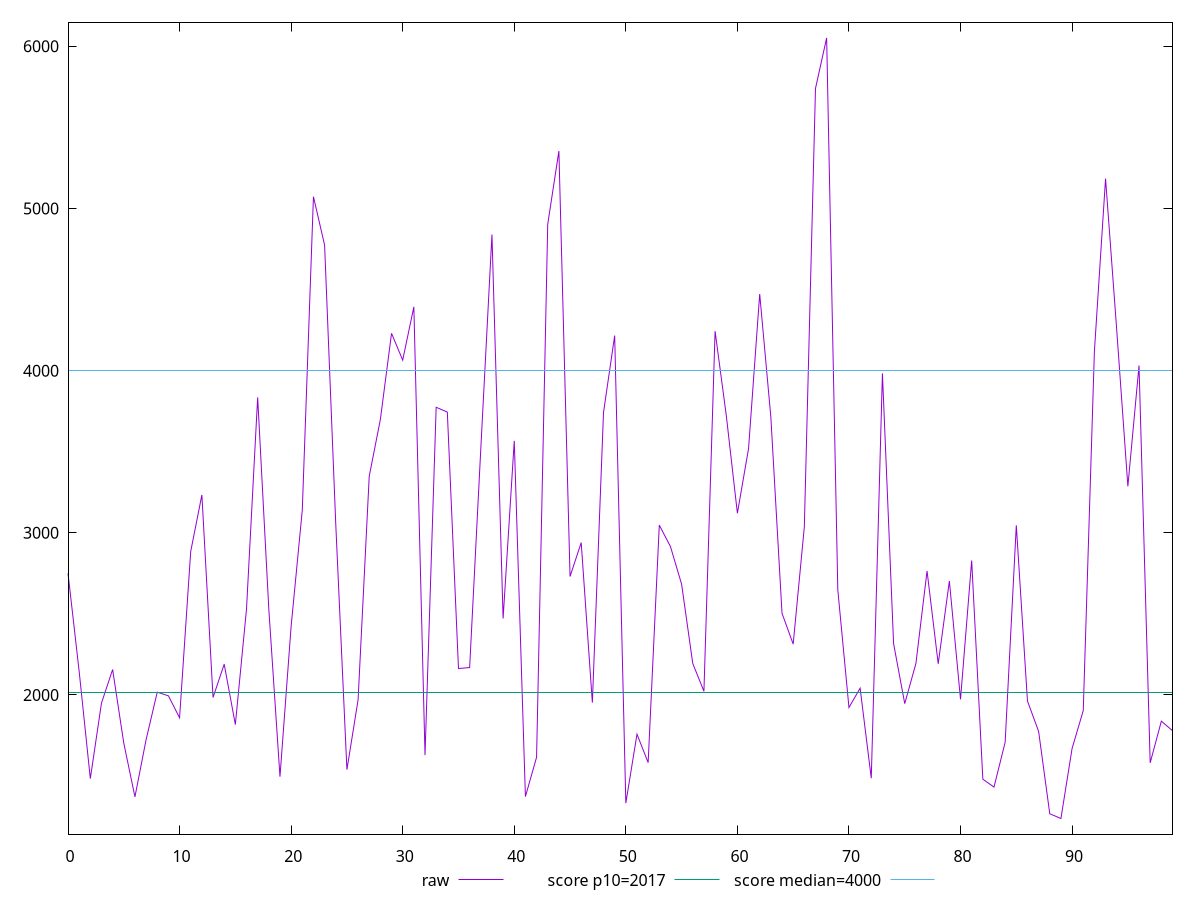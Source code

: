 reset

$raw <<EOF
0 2750.4279999999985
1 2145.7240000000006
2 1484.3720000000003
3 1949.9119999999991
4 2157.16
5 1702.9320000000002
6 1371.8360000000007
7 1724.656
8 2017.5159999999996
9 1994.9799999999996
10 1859.3759999999993
11 2885.807999999998
12 3233.836
13 1984.8600000000017
14 2190.1119999999996
15 1817.672
16 2529.808
17 3835.1919999999986
18 2529.339999999999
19 1496.192000000001
20 2423.907999999999
21 3139.5919999999996
22 5073.155999999998
23 4774.183999999998
24 3053.923999999999
25 1539.548000000001
26 1969.5399999999993
27 3348.823999999998
28 3699.691999999998
29 4230.299999999998
30 4064.995999999998
31 4393.544000000002
32 1629.3480000000009
33 3774.352
34 3744.531999999997
35 2163.1960000000017
36 2169.368000000001
37 3517.4959999999987
38 4839.323999999995
39 2472.1719999999978
40 3567.4599999999987
41 1373.6880000000012
42 1616.2200000000007
43 4903.435999999998
44 5354.399999999997
45 2730.7759999999994
46 2939.603999999999
47 1952.8520000000003
48 3742.363999999999
49 4216.459999999997
50 1333.1160000000004
51 1758.5600000000004
52 1583.2520000000006
53 3047.4440000000004
54 2915.448
55 2683.259999999999
56 2194.384000000001
57 2022.7679999999993
58 4243.599999999999
59 3726.307999999998
60 3120.827999999999
61 3519.5639999999985
62 4472.623999999998
63 3712.8799999999997
64 2503.9400000000005
65 2313.9719999999993
66 3036.2359999999994
67 5740.195999999996
68 6052.14
69 2648.184000000001
70 1922.7840000000008
71 2042.1440000000011
72 1486.800000000001
73 3983.039999999997
74 2317.2559999999994
75 1946.676000000002
76 2194.004000000001
77 2764.887999999997
78 2192.563999999999
79 2702.7599999999993
80 1973.0960000000011
81 2829.487999999999
82 1480.7480000000007
83 1432.0920000000006
84 1708.4280000000012
85 3046.279999999998
86 1962.8720000000008
87 1775.7719999999981
88 1267.4720000000004
89 1238.2920000000001
90 1670.5600000000013
91 1903.788000000001
92 4118.959999999996
93 5184.199999999997
94 4251.811999999999
95 3286.951999999999
96 4031.7279999999973
97 1581.6840000000004
98 1838.5640000000005
99 1780.0520000000006
EOF

set key outside below
set xrange [0:99]
set yrange [1142.0150400000002:6148.4169600000005]
set trange [1142.0150400000002:6148.4169600000005]
set terminal svg size 640, 500 enhanced background rgb 'white'
set output "report_00013_2021-02-09T12-04-24.940Z/mainthread-work-breakdown/samples/pages+cached+noadtech/raw/values.svg"

plot $raw title "raw" with line, \
     2017 title "score p10=2017", \
     4000 title "score median=4000"

reset
